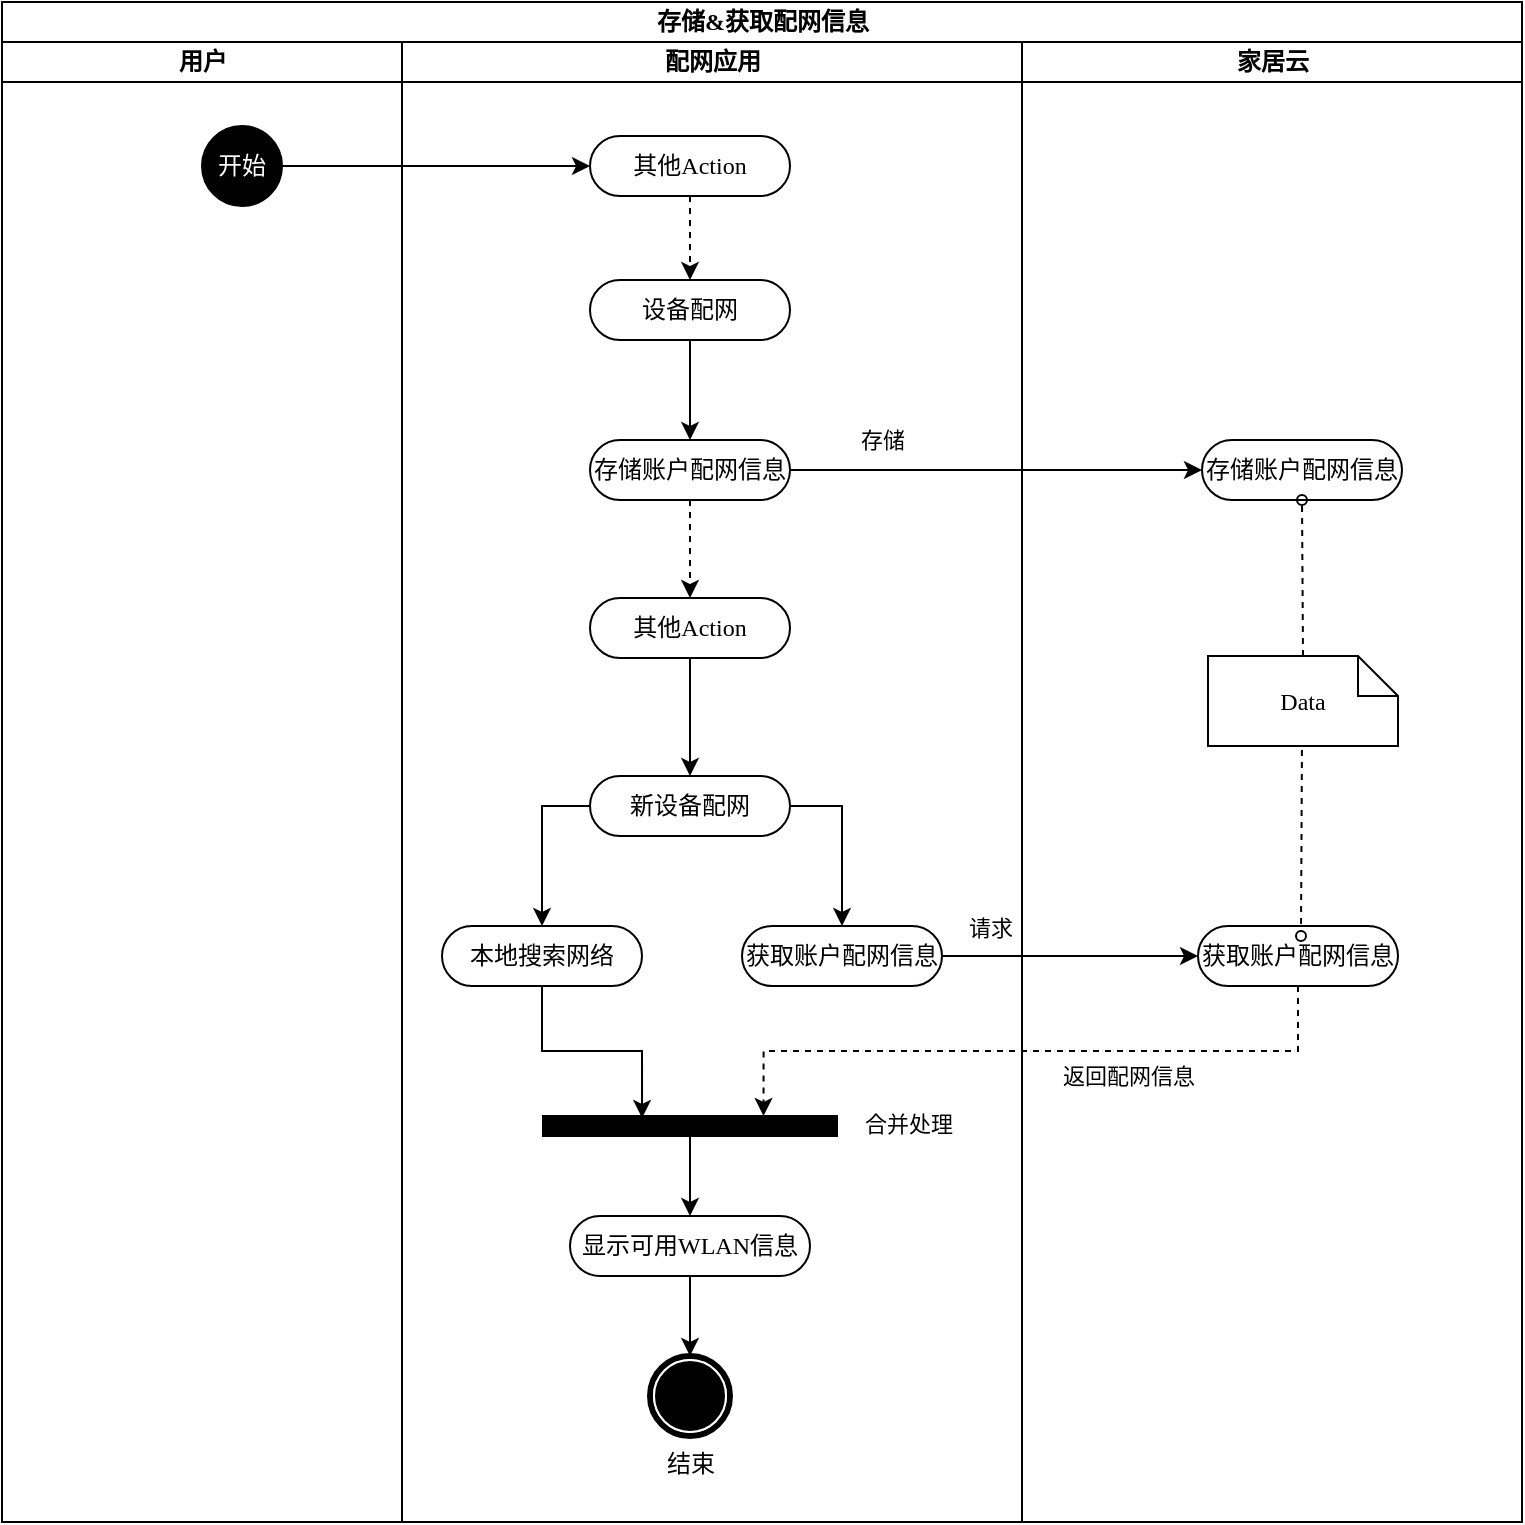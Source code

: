 <mxfile version="13.4.2" type="github">
  <diagram id="kgpKYQtTHZ0yAKxKKP6v" name="Page-1">
    <mxGraphModel dx="1422" dy="828" grid="1" gridSize="10" guides="1" tooltips="1" connect="1" arrows="1" fold="1" page="1" pageScale="1" pageWidth="850" pageHeight="1100" math="0" shadow="0">
      <root>
        <mxCell id="0" />
        <mxCell id="1" parent="0" />
        <mxCell id="CK65BjCgghkq_DTN6lFj-6" value="存储&amp;amp;获取配网信息" style="swimlane;html=1;childLayout=stackLayout;startSize=20;rounded=0;shadow=0;comic=0;labelBackgroundColor=none;strokeWidth=1;fontFamily=Verdana;fontSize=12;align=center;" vertex="1" parent="1">
          <mxGeometry x="40" y="20" width="760" height="760" as="geometry" />
        </mxCell>
        <mxCell id="CK65BjCgghkq_DTN6lFj-7" value="用户" style="swimlane;html=1;startSize=20;" vertex="1" parent="CK65BjCgghkq_DTN6lFj-6">
          <mxGeometry y="20" width="200" height="740" as="geometry" />
        </mxCell>
        <mxCell id="CK65BjCgghkq_DTN6lFj-1" value="&lt;font color=&quot;#ffffff&quot;&gt;开始&lt;/font&gt;" style="ellipse;whiteSpace=wrap;html=1;rounded=0;shadow=0;comic=0;labelBackgroundColor=none;strokeWidth=1;fillColor=#000000;fontFamily=Verdana;fontSize=12;align=center;" vertex="1" parent="CK65BjCgghkq_DTN6lFj-7">
          <mxGeometry x="100" y="42" width="40" height="40" as="geometry" />
        </mxCell>
        <mxCell id="CK65BjCgghkq_DTN6lFj-11" value="配网应用" style="swimlane;html=1;startSize=20;" vertex="1" parent="CK65BjCgghkq_DTN6lFj-6">
          <mxGeometry x="200" y="20" width="310" height="740" as="geometry" />
        </mxCell>
        <mxCell id="CK65BjCgghkq_DTN6lFj-22" style="edgeStyle=orthogonalEdgeStyle;rounded=0;orthogonalLoop=1;jettySize=auto;html=1;exitX=0.5;exitY=1;exitDx=0;exitDy=0;dashed=1;" edge="1" parent="CK65BjCgghkq_DTN6lFj-11" source="CK65BjCgghkq_DTN6lFj-4" target="CK65BjCgghkq_DTN6lFj-21">
          <mxGeometry relative="1" as="geometry" />
        </mxCell>
        <mxCell id="CK65BjCgghkq_DTN6lFj-4" value="存储账户配网信息" style="rounded=1;whiteSpace=wrap;html=1;shadow=0;comic=0;labelBackgroundColor=none;strokeWidth=1;fontFamily=Verdana;fontSize=12;align=center;arcSize=50;" vertex="1" parent="CK65BjCgghkq_DTN6lFj-11">
          <mxGeometry x="94" y="199" width="100" height="30" as="geometry" />
        </mxCell>
        <mxCell id="CK65BjCgghkq_DTN6lFj-14" style="edgeStyle=orthogonalEdgeStyle;rounded=0;orthogonalLoop=1;jettySize=auto;html=1;exitX=0.5;exitY=1;exitDx=0;exitDy=0;entryX=0.5;entryY=0;entryDx=0;entryDy=0;" edge="1" parent="CK65BjCgghkq_DTN6lFj-11" source="CK65BjCgghkq_DTN6lFj-2" target="CK65BjCgghkq_DTN6lFj-4">
          <mxGeometry relative="1" as="geometry" />
        </mxCell>
        <mxCell id="CK65BjCgghkq_DTN6lFj-2" value="设备配网" style="rounded=1;whiteSpace=wrap;html=1;shadow=0;comic=0;labelBackgroundColor=none;strokeWidth=1;fontFamily=Verdana;fontSize=12;align=center;arcSize=50;" vertex="1" parent="CK65BjCgghkq_DTN6lFj-11">
          <mxGeometry x="94" y="119" width="100" height="30" as="geometry" />
        </mxCell>
        <mxCell id="CK65BjCgghkq_DTN6lFj-20" style="edgeStyle=orthogonalEdgeStyle;rounded=0;orthogonalLoop=1;jettySize=auto;html=1;exitX=0.5;exitY=1;exitDx=0;exitDy=0;entryX=0.5;entryY=0;entryDx=0;entryDy=0;dashed=1;" edge="1" parent="CK65BjCgghkq_DTN6lFj-11" source="CK65BjCgghkq_DTN6lFj-17" target="CK65BjCgghkq_DTN6lFj-2">
          <mxGeometry relative="1" as="geometry" />
        </mxCell>
        <mxCell id="CK65BjCgghkq_DTN6lFj-17" value="其他Action" style="rounded=1;whiteSpace=wrap;html=1;shadow=0;comic=0;labelBackgroundColor=none;strokeWidth=1;fontFamily=Verdana;fontSize=12;align=center;arcSize=50;" vertex="1" parent="CK65BjCgghkq_DTN6lFj-11">
          <mxGeometry x="94" y="47" width="100" height="30" as="geometry" />
        </mxCell>
        <mxCell id="CK65BjCgghkq_DTN6lFj-30" style="edgeStyle=orthogonalEdgeStyle;rounded=0;orthogonalLoop=1;jettySize=auto;html=1;exitX=0.5;exitY=1;exitDx=0;exitDy=0;entryX=0.5;entryY=0;entryDx=0;entryDy=0;" edge="1" parent="CK65BjCgghkq_DTN6lFj-11" source="CK65BjCgghkq_DTN6lFj-21" target="CK65BjCgghkq_DTN6lFj-29">
          <mxGeometry relative="1" as="geometry" />
        </mxCell>
        <mxCell id="CK65BjCgghkq_DTN6lFj-21" value="其他Action" style="rounded=1;whiteSpace=wrap;html=1;shadow=0;comic=0;labelBackgroundColor=none;strokeWidth=1;fontFamily=Verdana;fontSize=12;align=center;arcSize=50;" vertex="1" parent="CK65BjCgghkq_DTN6lFj-11">
          <mxGeometry x="94" y="278" width="100" height="30" as="geometry" />
        </mxCell>
        <mxCell id="CK65BjCgghkq_DTN6lFj-38" style="edgeStyle=orthogonalEdgeStyle;rounded=0;orthogonalLoop=1;jettySize=auto;html=1;exitX=0.5;exitY=1;exitDx=0;exitDy=0;entryX=0.337;entryY=0.1;entryDx=0;entryDy=0;entryPerimeter=0;" edge="1" parent="CK65BjCgghkq_DTN6lFj-11" source="CK65BjCgghkq_DTN6lFj-23" target="CK65BjCgghkq_DTN6lFj-27">
          <mxGeometry relative="1" as="geometry" />
        </mxCell>
        <mxCell id="CK65BjCgghkq_DTN6lFj-23" value="本地搜索网络" style="rounded=1;whiteSpace=wrap;html=1;shadow=0;comic=0;labelBackgroundColor=none;strokeWidth=1;fontFamily=Verdana;fontSize=12;align=center;arcSize=50;" vertex="1" parent="CK65BjCgghkq_DTN6lFj-11">
          <mxGeometry x="20" y="442" width="100" height="30" as="geometry" />
        </mxCell>
        <mxCell id="CK65BjCgghkq_DTN6lFj-31" style="edgeStyle=orthogonalEdgeStyle;rounded=0;orthogonalLoop=1;jettySize=auto;html=1;exitX=0;exitY=0.5;exitDx=0;exitDy=0;" edge="1" parent="CK65BjCgghkq_DTN6lFj-11" source="CK65BjCgghkq_DTN6lFj-29" target="CK65BjCgghkq_DTN6lFj-23">
          <mxGeometry relative="1" as="geometry">
            <Array as="points">
              <mxPoint x="70" y="382" />
            </Array>
          </mxGeometry>
        </mxCell>
        <mxCell id="CK65BjCgghkq_DTN6lFj-32" style="edgeStyle=orthogonalEdgeStyle;rounded=0;orthogonalLoop=1;jettySize=auto;html=1;exitX=1;exitY=0.5;exitDx=0;exitDy=0;entryX=0.5;entryY=0;entryDx=0;entryDy=0;" edge="1" parent="CK65BjCgghkq_DTN6lFj-11" source="CK65BjCgghkq_DTN6lFj-29" target="CK65BjCgghkq_DTN6lFj-28">
          <mxGeometry relative="1" as="geometry" />
        </mxCell>
        <mxCell id="CK65BjCgghkq_DTN6lFj-29" value="新设备配网" style="rounded=1;whiteSpace=wrap;html=1;shadow=0;comic=0;labelBackgroundColor=none;strokeWidth=1;fontFamily=Verdana;fontSize=12;align=center;arcSize=50;" vertex="1" parent="CK65BjCgghkq_DTN6lFj-11">
          <mxGeometry x="94" y="367" width="100" height="30" as="geometry" />
        </mxCell>
        <mxCell id="CK65BjCgghkq_DTN6lFj-44" style="edgeStyle=orthogonalEdgeStyle;rounded=0;orthogonalLoop=1;jettySize=auto;html=1;exitX=0.5;exitY=1;exitDx=0;exitDy=0;" edge="1" parent="CK65BjCgghkq_DTN6lFj-11" source="CK65BjCgghkq_DTN6lFj-27" target="CK65BjCgghkq_DTN6lFj-43">
          <mxGeometry relative="1" as="geometry" />
        </mxCell>
        <mxCell id="CK65BjCgghkq_DTN6lFj-27" value="" style="whiteSpace=wrap;html=1;rounded=0;shadow=0;comic=0;labelBackgroundColor=none;strokeWidth=1;fillColor=#000000;fontFamily=Verdana;fontSize=12;align=center;rotation=0;" vertex="1" parent="CK65BjCgghkq_DTN6lFj-11">
          <mxGeometry x="70.5" y="537" width="147" height="10" as="geometry" />
        </mxCell>
        <mxCell id="CK65BjCgghkq_DTN6lFj-46" style="edgeStyle=orthogonalEdgeStyle;rounded=0;orthogonalLoop=1;jettySize=auto;html=1;exitX=0.5;exitY=1;exitDx=0;exitDy=0;entryX=0.5;entryY=0;entryDx=0;entryDy=0;" edge="1" parent="CK65BjCgghkq_DTN6lFj-11" source="CK65BjCgghkq_DTN6lFj-43" target="CK65BjCgghkq_DTN6lFj-45">
          <mxGeometry relative="1" as="geometry" />
        </mxCell>
        <mxCell id="CK65BjCgghkq_DTN6lFj-43" value="显示可用WLAN信息" style="rounded=1;whiteSpace=wrap;html=1;shadow=0;comic=0;labelBackgroundColor=none;strokeWidth=1;fontFamily=Verdana;fontSize=12;align=center;arcSize=50;" vertex="1" parent="CK65BjCgghkq_DTN6lFj-11">
          <mxGeometry x="84" y="587" width="120" height="30" as="geometry" />
        </mxCell>
        <mxCell id="CK65BjCgghkq_DTN6lFj-45" value="结束" style="shape=mxgraph.bpmn.shape;html=1;verticalLabelPosition=bottom;labelBackgroundColor=#ffffff;verticalAlign=top;perimeter=ellipsePerimeter;outline=end;symbol=terminate;rounded=0;shadow=0;comic=0;strokeWidth=1;fontFamily=Verdana;fontSize=12;align=center;" vertex="1" parent="CK65BjCgghkq_DTN6lFj-11">
          <mxGeometry x="124" y="657" width="40" height="40" as="geometry" />
        </mxCell>
        <mxCell id="CK65BjCgghkq_DTN6lFj-28" value="获取账户配网信息" style="rounded=1;whiteSpace=wrap;html=1;shadow=0;comic=0;labelBackgroundColor=none;strokeWidth=1;fontFamily=Verdana;fontSize=12;align=center;arcSize=50;" vertex="1" parent="CK65BjCgghkq_DTN6lFj-11">
          <mxGeometry x="170" y="442" width="100" height="30" as="geometry" />
        </mxCell>
        <mxCell id="CK65BjCgghkq_DTN6lFj-42" value="合并处理" style="edgeLabel;html=1;align=center;verticalAlign=middle;resizable=0;points=[];" vertex="1" connectable="0" parent="CK65BjCgghkq_DTN6lFj-11">
          <mxGeometry x="260" y="539" as="geometry">
            <mxPoint x="-7" y="2" as="offset" />
          </mxGeometry>
        </mxCell>
        <mxCell id="CK65BjCgghkq_DTN6lFj-40" value="请求" style="edgeLabel;html=1;align=center;verticalAlign=middle;resizable=0;points=[];" vertex="1" connectable="0" parent="CK65BjCgghkq_DTN6lFj-11">
          <mxGeometry x="310" y="437" as="geometry">
            <mxPoint x="-16" y="6" as="offset" />
          </mxGeometry>
        </mxCell>
        <mxCell id="CK65BjCgghkq_DTN6lFj-12" value="家居云" style="swimlane;html=1;startSize=20;" vertex="1" parent="CK65BjCgghkq_DTN6lFj-6">
          <mxGeometry x="510" y="20" width="250" height="740" as="geometry" />
        </mxCell>
        <mxCell id="CK65BjCgghkq_DTN6lFj-33" value="获取账户配网信息" style="rounded=1;whiteSpace=wrap;html=1;shadow=0;comic=0;labelBackgroundColor=none;strokeWidth=1;fontFamily=Verdana;fontSize=12;align=center;arcSize=50;" vertex="1" parent="CK65BjCgghkq_DTN6lFj-12">
          <mxGeometry x="88" y="442" width="100" height="30" as="geometry" />
        </mxCell>
        <mxCell id="CK65BjCgghkq_DTN6lFj-34" style="edgeStyle=none;rounded=0;html=1;dashed=1;labelBackgroundColor=none;startArrow=none;startFill=0;startSize=5;endArrow=oval;endFill=0;endSize=5;jettySize=auto;orthogonalLoop=1;strokeWidth=1;fontFamily=Verdana;fontSize=12;exitX=0.5;exitY=1;exitDx=0;exitDy=0;exitPerimeter=0;" edge="1" parent="CK65BjCgghkq_DTN6lFj-12" source="CK65BjCgghkq_DTN6lFj-24">
          <mxGeometry relative="1" as="geometry">
            <mxPoint x="140" y="525" as="sourcePoint" />
            <mxPoint x="139.5" y="447" as="targetPoint" />
            <Array as="points">
              <mxPoint x="140" y="347" />
            </Array>
          </mxGeometry>
        </mxCell>
        <mxCell id="CK65BjCgghkq_DTN6lFj-15" value="存储账户配网信息" style="rounded=1;whiteSpace=wrap;html=1;shadow=0;comic=0;labelBackgroundColor=none;strokeWidth=1;fontFamily=Verdana;fontSize=12;align=center;arcSize=50;" vertex="1" parent="CK65BjCgghkq_DTN6lFj-12">
          <mxGeometry x="90" y="199" width="100" height="30" as="geometry" />
        </mxCell>
        <mxCell id="CK65BjCgghkq_DTN6lFj-24" value="Data" style="shape=note;whiteSpace=wrap;html=1;rounded=0;shadow=0;comic=0;labelBackgroundColor=none;strokeWidth=1;fontFamily=Verdana;fontSize=12;align=center;size=20;" vertex="1" parent="CK65BjCgghkq_DTN6lFj-12">
          <mxGeometry x="93" y="307" width="95" height="45" as="geometry" />
        </mxCell>
        <mxCell id="CK65BjCgghkq_DTN6lFj-26" style="edgeStyle=none;rounded=0;html=1;dashed=1;labelBackgroundColor=none;startArrow=none;startFill=0;startSize=5;endArrow=oval;endFill=0;endSize=5;jettySize=auto;orthogonalLoop=1;strokeWidth=1;fontFamily=Verdana;fontSize=12;exitX=0.5;exitY=0;exitDx=0;exitDy=0;exitPerimeter=0;" edge="1" parent="CK65BjCgghkq_DTN6lFj-12" source="CK65BjCgghkq_DTN6lFj-24">
          <mxGeometry relative="1" as="geometry">
            <mxPoint x="171.0" y="204" as="sourcePoint" />
            <mxPoint x="140.0" y="229" as="targetPoint" />
          </mxGeometry>
        </mxCell>
        <mxCell id="CK65BjCgghkq_DTN6lFj-16" style="edgeStyle=orthogonalEdgeStyle;rounded=0;orthogonalLoop=1;jettySize=auto;html=1;exitX=1;exitY=0.5;exitDx=0;exitDy=0;entryX=0;entryY=0.5;entryDx=0;entryDy=0;" edge="1" parent="CK65BjCgghkq_DTN6lFj-6" source="CK65BjCgghkq_DTN6lFj-4" target="CK65BjCgghkq_DTN6lFj-15">
          <mxGeometry relative="1" as="geometry" />
        </mxCell>
        <mxCell id="CK65BjCgghkq_DTN6lFj-41" value="存储" style="edgeLabel;html=1;align=center;verticalAlign=middle;resizable=0;points=[];" vertex="1" connectable="0" parent="CK65BjCgghkq_DTN6lFj-16">
          <mxGeometry x="-0.233" y="2" relative="1" as="geometry">
            <mxPoint x="-33" y="-13" as="offset" />
          </mxGeometry>
        </mxCell>
        <mxCell id="CK65BjCgghkq_DTN6lFj-18" style="edgeStyle=orthogonalEdgeStyle;rounded=0;orthogonalLoop=1;jettySize=auto;html=1;exitX=1;exitY=0.5;exitDx=0;exitDy=0;entryX=0;entryY=0.5;entryDx=0;entryDy=0;" edge="1" parent="CK65BjCgghkq_DTN6lFj-6" source="CK65BjCgghkq_DTN6lFj-1" target="CK65BjCgghkq_DTN6lFj-17">
          <mxGeometry relative="1" as="geometry" />
        </mxCell>
        <mxCell id="CK65BjCgghkq_DTN6lFj-35" style="edgeStyle=orthogonalEdgeStyle;rounded=0;orthogonalLoop=1;jettySize=auto;html=1;exitX=1;exitY=0.5;exitDx=0;exitDy=0;entryX=0;entryY=0.5;entryDx=0;entryDy=0;" edge="1" parent="CK65BjCgghkq_DTN6lFj-6" source="CK65BjCgghkq_DTN6lFj-28" target="CK65BjCgghkq_DTN6lFj-33">
          <mxGeometry relative="1" as="geometry" />
        </mxCell>
        <mxCell id="CK65BjCgghkq_DTN6lFj-37" style="edgeStyle=orthogonalEdgeStyle;rounded=0;orthogonalLoop=1;jettySize=auto;html=1;exitX=0.5;exitY=1;exitDx=0;exitDy=0;entryX=0.75;entryY=0;entryDx=0;entryDy=0;dashed=1;" edge="1" parent="CK65BjCgghkq_DTN6lFj-6" source="CK65BjCgghkq_DTN6lFj-33" target="CK65BjCgghkq_DTN6lFj-27">
          <mxGeometry relative="1" as="geometry" />
        </mxCell>
        <mxCell id="CK65BjCgghkq_DTN6lFj-39" value="返回配网信息" style="edgeLabel;html=1;align=center;verticalAlign=middle;resizable=0;points=[];" vertex="1" connectable="0" parent="CK65BjCgghkq_DTN6lFj-37">
          <mxGeometry x="-0.293" y="-1" relative="1" as="geometry">
            <mxPoint y="13.5" as="offset" />
          </mxGeometry>
        </mxCell>
      </root>
    </mxGraphModel>
  </diagram>
</mxfile>
